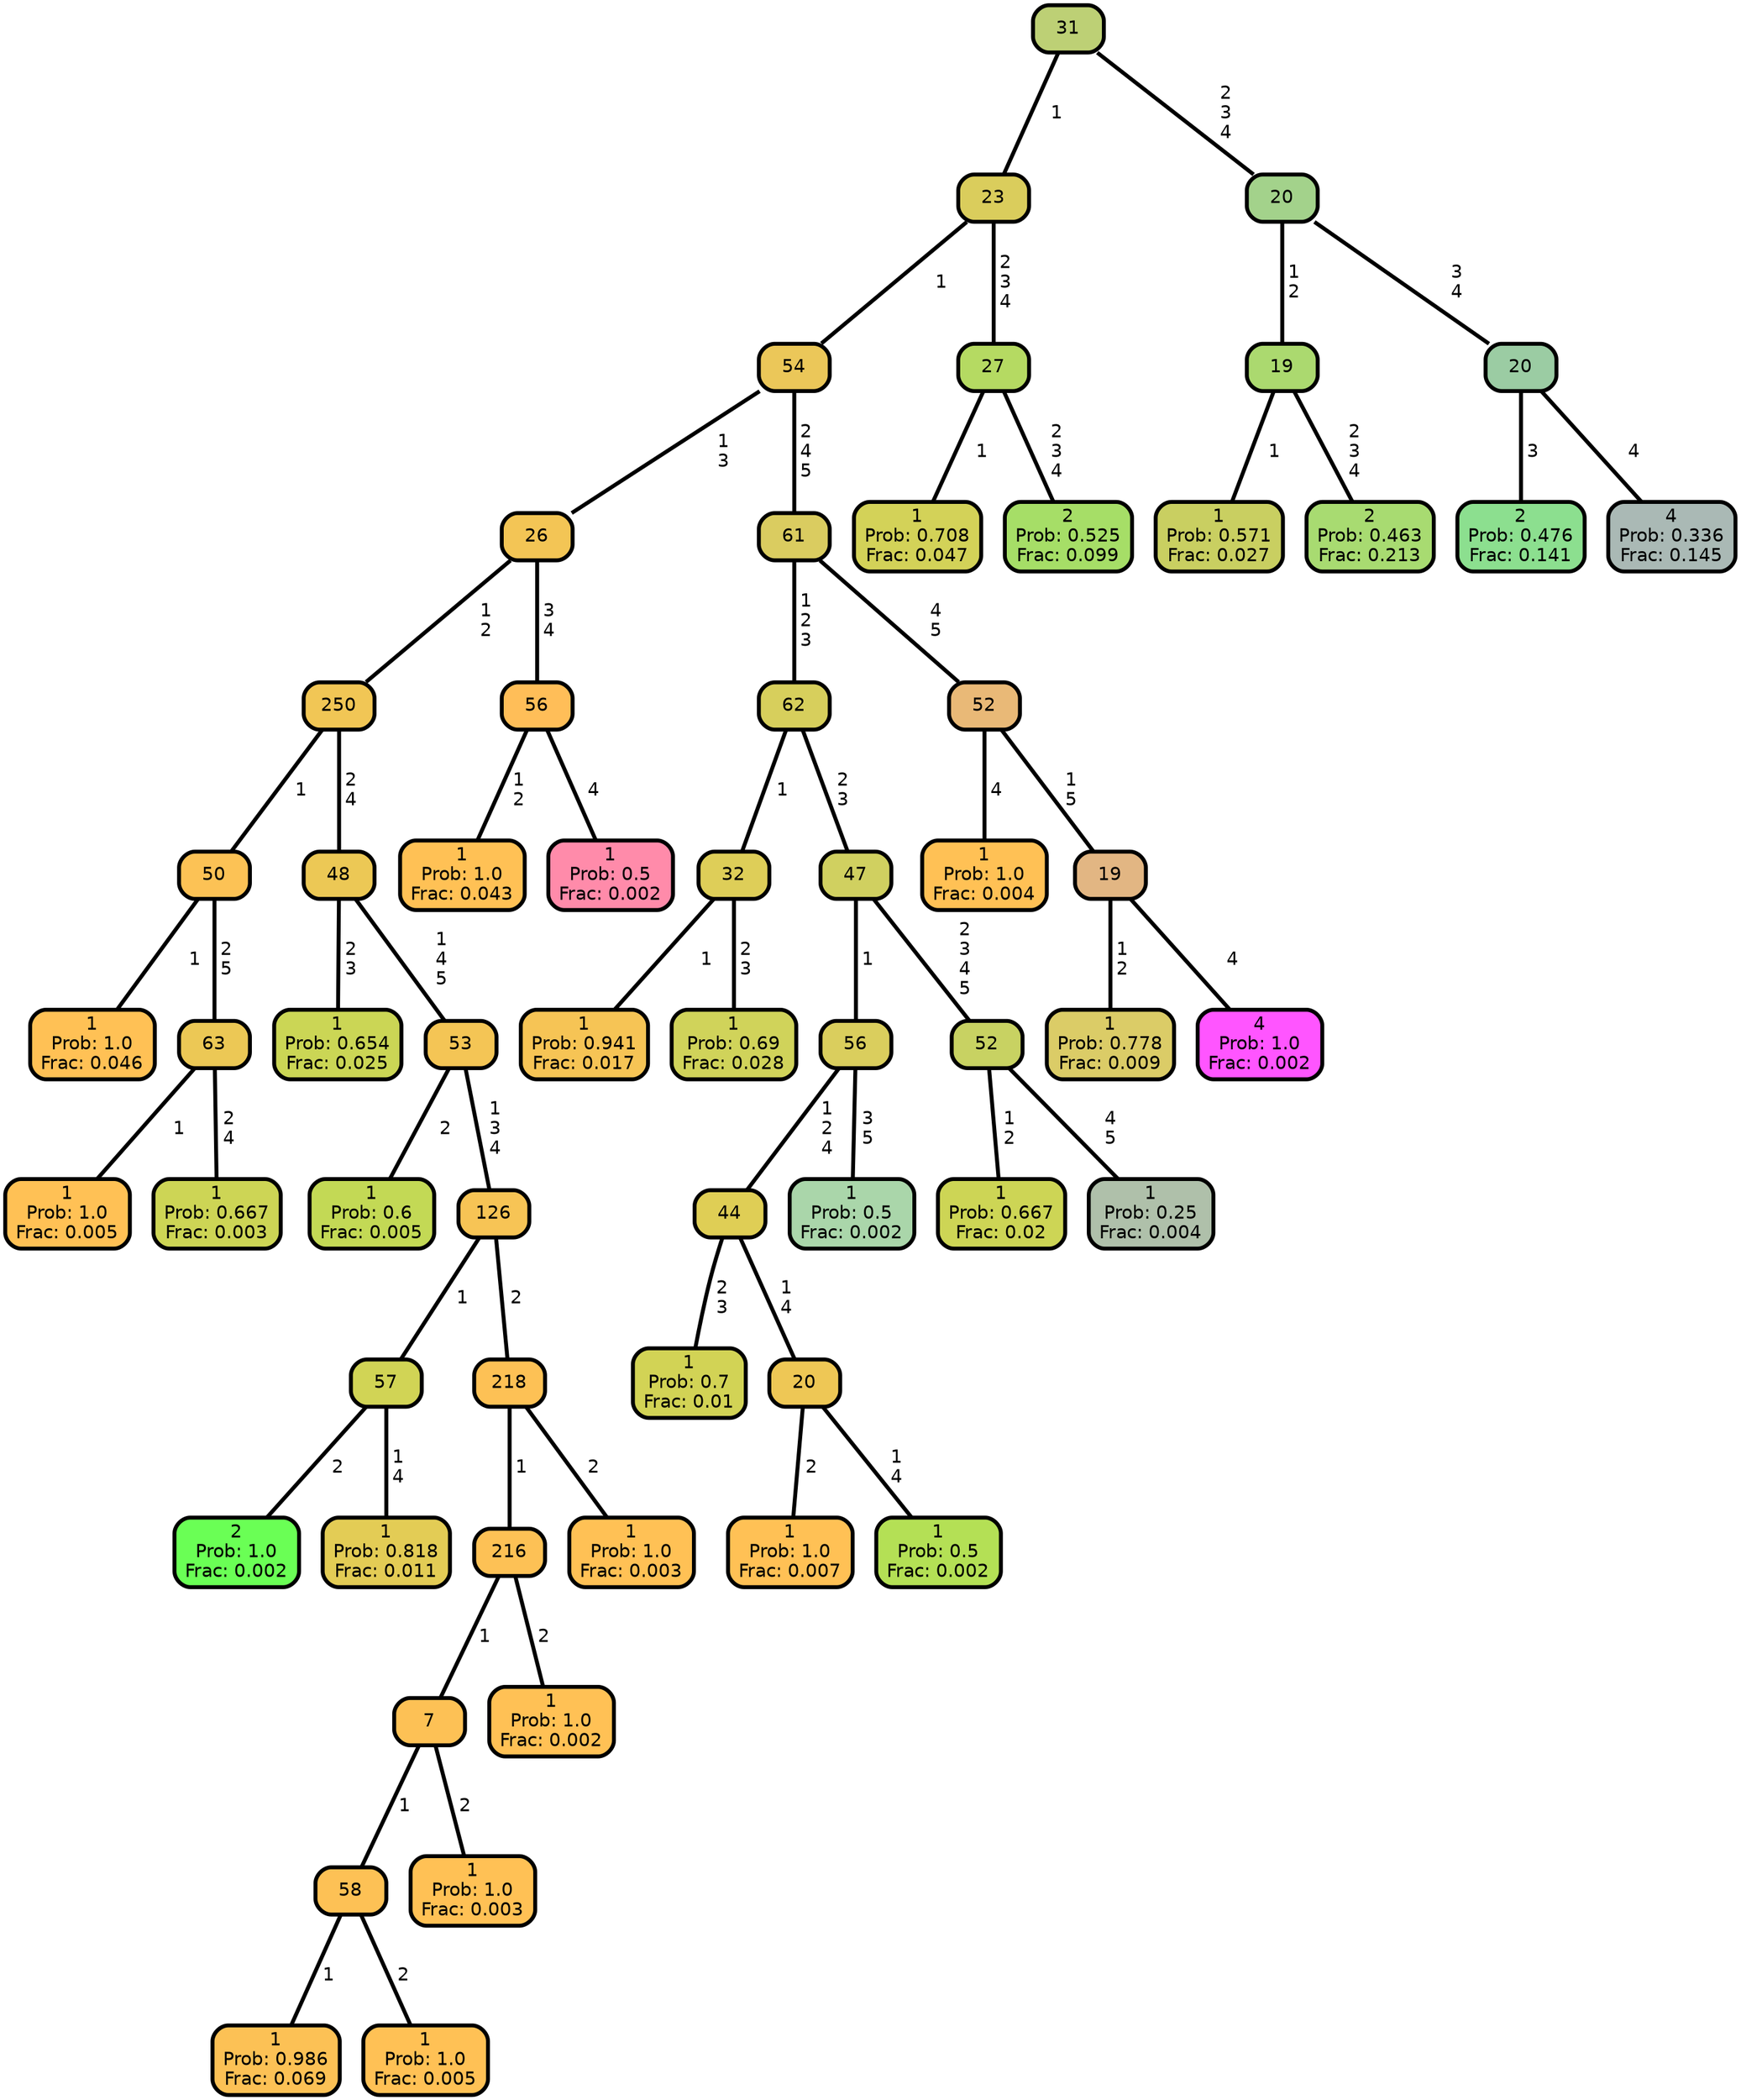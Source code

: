 graph Tree {
node [shape=box, style="filled, rounded",color="black",penwidth="3",fontcolor="black",                 fontname=helvetica] ;
graph [ranksep="0 equally", splines=straight,                 bgcolor=transparent, dpi=200] ;
edge [fontname=helvetica, color=black] ;
0 [label="1
Prob: 1.0
Frac: 0.046", fillcolor="#ffc155"] ;
1 [label="50", fillcolor="#fcc255"] ;
2 [label="1
Prob: 1.0
Frac: 0.005", fillcolor="#ffc155"] ;
3 [label="63", fillcolor="#ecc855"] ;
4 [label="1
Prob: 0.667
Frac: 0.003", fillcolor="#cdd555"] ;
5 [label="250", fillcolor="#f1c655"] ;
6 [label="1
Prob: 0.654
Frac: 0.025", fillcolor="#cbd655"] ;
7 [label="48", fillcolor="#ecc855"] ;
8 [label="1
Prob: 0.6
Frac: 0.005", fillcolor="#c3d955"] ;
9 [label="53", fillcolor="#f4c555"] ;
10 [label="2
Prob: 1.0
Frac: 0.002", fillcolor="#6aff55"] ;
11 [label="57", fillcolor="#d1d455"] ;
12 [label="1
Prob: 0.818
Frac: 0.011", fillcolor="#e3cc55"] ;
13 [label="126", fillcolor="#f7c455"] ;
14 [label="1
Prob: 0.986
Frac: 0.069", fillcolor="#fcc155"] ;
15 [label="58", fillcolor="#fdc155"] ;
16 [label="1
Prob: 1.0
Frac: 0.005", fillcolor="#ffc155"] ;
17 [label="7", fillcolor="#fdc155"] ;
18 [label="1
Prob: 1.0
Frac: 0.003", fillcolor="#ffc155"] ;
19 [label="216", fillcolor="#fdc155"] ;
20 [label="1
Prob: 1.0
Frac: 0.002", fillcolor="#ffc155"] ;
21 [label="218", fillcolor="#fdc155"] ;
22 [label="1
Prob: 1.0
Frac: 0.003", fillcolor="#ffc155"] ;
23 [label="26", fillcolor="#f3c555"] ;
24 [label="1
Prob: 1.0
Frac: 0.043", fillcolor="#ffc155"] ;
25 [label="56", fillcolor="#ffbe58"] ;
26 [label="1
Prob: 0.5
Frac: 0.002", fillcolor="#ff8baa"] ;
27 [label="54", fillcolor="#ebc759"] ;
28 [label="1
Prob: 0.941
Frac: 0.017", fillcolor="#f6c455"] ;
29 [label="32", fillcolor="#dece58"] ;
30 [label="1
Prob: 0.69
Frac: 0.028", fillcolor="#d0d35a"] ;
31 [label="62", fillcolor="#d7cf5c"] ;
32 [label="1
Prob: 0.7
Frac: 0.01", fillcolor="#d2d355"] ;
33 [label="44", fillcolor="#dfce55"] ;
34 [label="1
Prob: 1.0
Frac: 0.007", fillcolor="#ffc155"] ;
35 [label="20", fillcolor="#eec755"] ;
36 [label="1
Prob: 0.5
Frac: 0.002", fillcolor="#b4e055"] ;
37 [label="56", fillcolor="#dace5d"] ;
38 [label="1
Prob: 0.5
Frac: 0.002", fillcolor="#aad6aa"] ;
39 [label="47", fillcolor="#d0d060"] ;
40 [label="1
Prob: 0.667
Frac: 0.02", fillcolor="#cdd555"] ;
41 [label="52", fillcolor="#c8d262"] ;
42 [label="1
Prob: 0.25
Frac: 0.004", fillcolor="#afc0aa"] ;
43 [label="61", fillcolor="#dacc60"] ;
44 [label="1
Prob: 1.0
Frac: 0.004", fillcolor="#ffc155"] ;
45 [label="52", fillcolor="#e9b977"] ;
46 [label="1
Prob: 0.778
Frac: 0.009", fillcolor="#dbcc67"] ;
47 [label="19", fillcolor="#e2b683"] ;
48 [label="4
Prob: 1.0
Frac: 0.002", fillcolor="#ff55ff"] ;
49 [label="23", fillcolor="#dacd5c"] ;
50 [label="1
Prob: 0.708
Frac: 0.047", fillcolor="#d3d258"] ;
51 [label="27", fillcolor="#b5da62"] ;
52 [label="2
Prob: 0.525
Frac: 0.099", fillcolor="#a6de67"] ;
53 [label="31", fillcolor="#bdd075"] ;
54 [label="1
Prob: 0.571
Frac: 0.027", fillcolor="#c9cf61"] ;
55 [label="19", fillcolor="#abd96f"] ;
56 [label="2
Prob: 0.463
Frac: 0.213", fillcolor="#a8db71"] ;
57 [label="20", fillcolor="#a3d28b"] ;
58 [label="2
Prob: 0.476
Frac: 0.141", fillcolor="#8cdf8f"] ;
59 [label="20", fillcolor="#9bcca3"] ;
60 [label="4
Prob: 0.336
Frac: 0.145", fillcolor="#aab9b5"] ;
1 -- 0 [label=" 1",penwidth=3] ;
1 -- 3 [label=" 2\n 5",penwidth=3] ;
3 -- 2 [label=" 1",penwidth=3] ;
3 -- 4 [label=" 2\n 4",penwidth=3] ;
5 -- 1 [label=" 1",penwidth=3] ;
5 -- 7 [label=" 2\n 4",penwidth=3] ;
7 -- 6 [label=" 2\n 3",penwidth=3] ;
7 -- 9 [label=" 1\n 4\n 5",penwidth=3] ;
9 -- 8 [label=" 2",penwidth=3] ;
9 -- 13 [label=" 1\n 3\n 4",penwidth=3] ;
11 -- 10 [label=" 2",penwidth=3] ;
11 -- 12 [label=" 1\n 4",penwidth=3] ;
13 -- 11 [label=" 1",penwidth=3] ;
13 -- 21 [label=" 2",penwidth=3] ;
15 -- 14 [label=" 1",penwidth=3] ;
15 -- 16 [label=" 2",penwidth=3] ;
17 -- 15 [label=" 1",penwidth=3] ;
17 -- 18 [label=" 2",penwidth=3] ;
19 -- 17 [label=" 1",penwidth=3] ;
19 -- 20 [label=" 2",penwidth=3] ;
21 -- 19 [label=" 1",penwidth=3] ;
21 -- 22 [label=" 2",penwidth=3] ;
23 -- 5 [label=" 1\n 2",penwidth=3] ;
23 -- 25 [label=" 3\n 4",penwidth=3] ;
25 -- 24 [label=" 1\n 2",penwidth=3] ;
25 -- 26 [label=" 4",penwidth=3] ;
27 -- 23 [label=" 1\n 3",penwidth=3] ;
27 -- 43 [label=" 2\n 4\n 5",penwidth=3] ;
29 -- 28 [label=" 1",penwidth=3] ;
29 -- 30 [label=" 2\n 3",penwidth=3] ;
31 -- 29 [label=" 1",penwidth=3] ;
31 -- 39 [label=" 2\n 3",penwidth=3] ;
33 -- 32 [label=" 2\n 3",penwidth=3] ;
33 -- 35 [label=" 1\n 4",penwidth=3] ;
35 -- 34 [label=" 2",penwidth=3] ;
35 -- 36 [label=" 1\n 4",penwidth=3] ;
37 -- 33 [label=" 1\n 2\n 4",penwidth=3] ;
37 -- 38 [label=" 3\n 5",penwidth=3] ;
39 -- 37 [label=" 1",penwidth=3] ;
39 -- 41 [label=" 2\n 3\n 4\n 5",penwidth=3] ;
41 -- 40 [label=" 1\n 2",penwidth=3] ;
41 -- 42 [label=" 4\n 5",penwidth=3] ;
43 -- 31 [label=" 1\n 2\n 3",penwidth=3] ;
43 -- 45 [label=" 4\n 5",penwidth=3] ;
45 -- 44 [label=" 4",penwidth=3] ;
45 -- 47 [label=" 1\n 5",penwidth=3] ;
47 -- 46 [label=" 1\n 2",penwidth=3] ;
47 -- 48 [label=" 4",penwidth=3] ;
49 -- 27 [label=" 1",penwidth=3] ;
49 -- 51 [label=" 2\n 3\n 4",penwidth=3] ;
51 -- 50 [label=" 1",penwidth=3] ;
51 -- 52 [label=" 2\n 3\n 4",penwidth=3] ;
53 -- 49 [label=" 1",penwidth=3] ;
53 -- 57 [label=" 2\n 3\n 4",penwidth=3] ;
55 -- 54 [label=" 1",penwidth=3] ;
55 -- 56 [label=" 2\n 3\n 4",penwidth=3] ;
57 -- 55 [label=" 1\n 2",penwidth=3] ;
57 -- 59 [label=" 3\n 4",penwidth=3] ;
59 -- 58 [label=" 3",penwidth=3] ;
59 -- 60 [label=" 4",penwidth=3] ;
{rank = same;}}